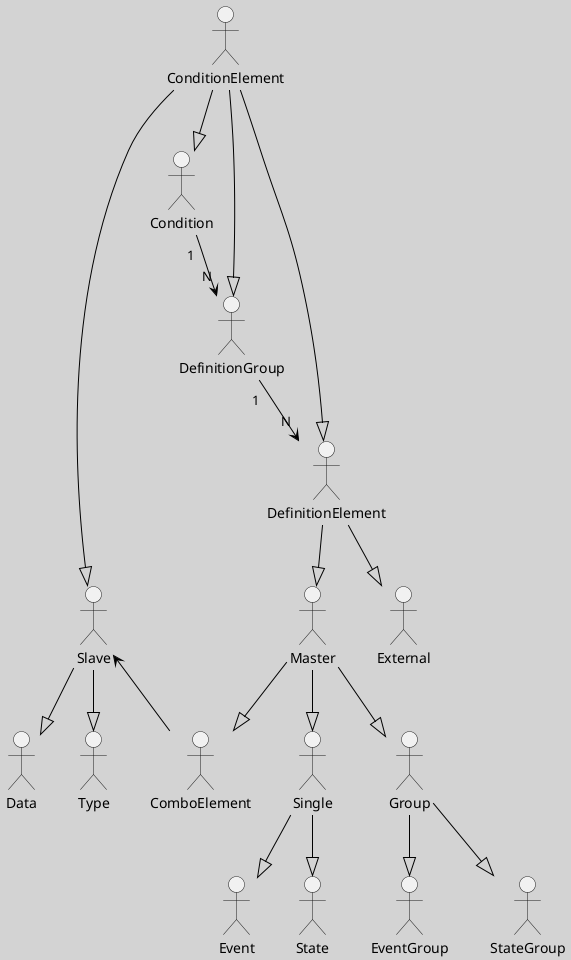 @startuml

skinparam roundCorner 10
skinparam padding 3
skinparam backgroundcolor lightgray
skinparam arrowcolor black
skinparam Class {
    BorderColor black
    BorderThickness 1
    BackgroundColor gray
    BackgroundColor<<result>> green
    FontColor white
    FontStyle bold
}
skinparam Shadowing false
hide members
hide circle
hide stereotype

Event <<result>>
State <<result>>

ConditionElement -d-|> Condition
ConditionElement --d-|> DefinitionGroup
ConditionElement ---d--|> Slave
ConditionElement ---d-|> DefinitionElement

Condition "1" -> "N" DefinitionGroup
DefinitionGroup "1" -> "N" DefinitionElement

DefinitionElement --|> Master
DefinitionElement --|> External

Master --|> Single
Master --|> Group

Single --|> Event
Single --|> State

Group --|> EventGroup
Group --|> StateGroup

Slave --|> Data
Slave --|> Type

Master --|> ComboElement
ComboElement -u-> Slave

@endumlb